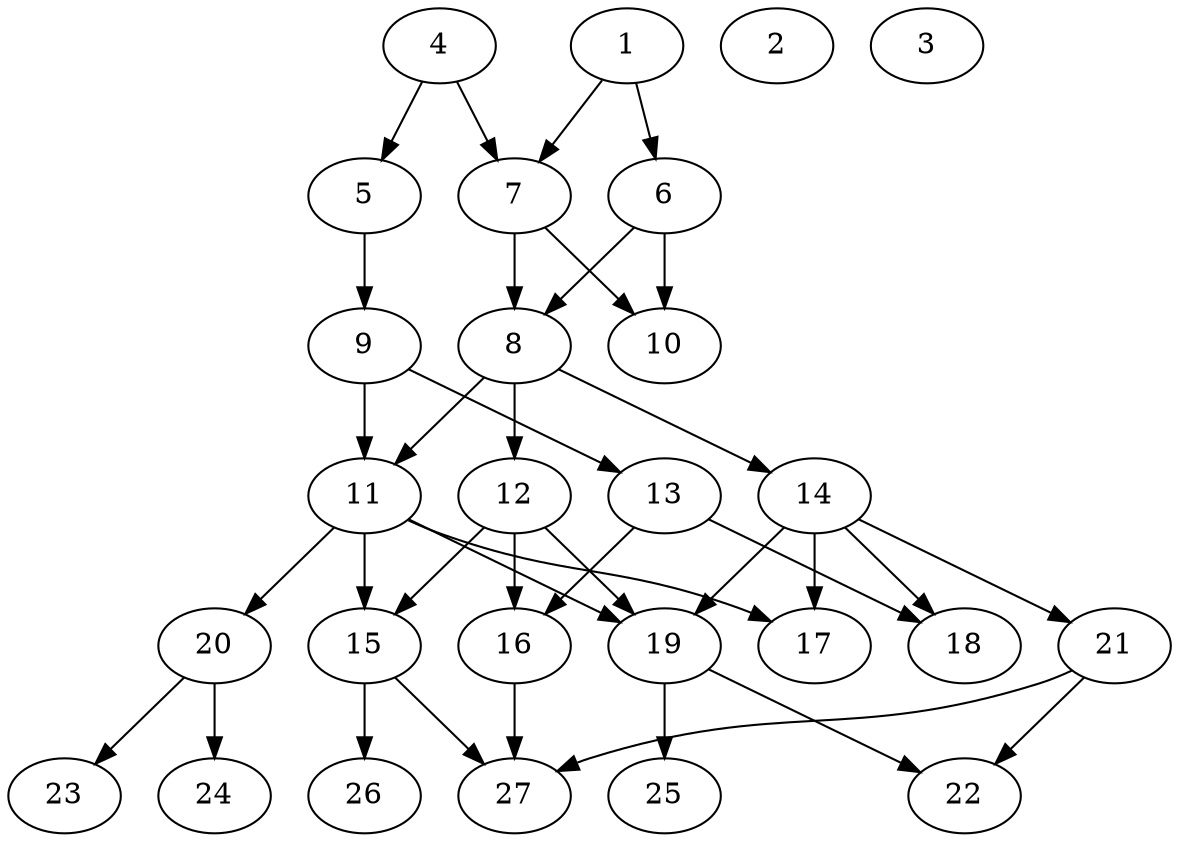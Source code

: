 // DAG (tier=2-normal, mode=compute, n=27, ccr=0.355, fat=0.597, density=0.544, regular=0.451, jump=0.199, mindata=524288, maxdata=8388608)
// DAG automatically generated by daggen at Sun Aug 24 16:33:33 2025
// /home/ermia/Project/Environments/daggen/bin/daggen --dot --ccr 0.355 --fat 0.597 --regular 0.451 --density 0.544 --jump 0.199 --mindata 524288 --maxdata 8388608 -n 27 
digraph G {
  1 [size="1066389456091035136", alpha="0.12", expect_size="533194728045517568"]
  1 -> 6 [size ="449850252460032"]
  1 -> 7 [size ="449850252460032"]
  2 [size="338364084275642368000", alpha="0.04", expect_size="169182042137821184000"]
  3 [size="502717785315475456000", alpha="0.11", expect_size="251358892657737728000"]
  4 [size="4145316695863260", alpha="0.13", expect_size="2072658347931630"]
  4 -> 5 [size ="96459605147648"]
  4 -> 7 [size ="96459605147648"]
  5 [size="1174372376415688704", alpha="0.08", expect_size="587186188207844352"]
  5 -> 9 [size ="467715974234112"]
  6 [size="899585258924308864", alpha="0.06", expect_size="449792629462154432"]
  6 -> 8 [size ="432814331789312"]
  6 -> 10 [size ="432814331789312"]
  7 [size="21255765243900300", alpha="0.00", expect_size="10627882621950150"]
  7 -> 8 [size ="542253042892800"]
  7 -> 10 [size ="542253042892800"]
  8 [size="943803072608721408", alpha="0.13", expect_size="471901536304360704"]
  8 -> 11 [size ="327365502697472"]
  8 -> 12 [size ="327365502697472"]
  8 -> 14 [size ="327365502697472"]
  9 [size="294740272576699826176", alpha="0.12", expect_size="147370136288349913088"]
  9 -> 11 [size ="354309644484608"]
  9 -> 13 [size ="354309644484608"]
  10 [size="427472943894839488", alpha="0.09", expect_size="213736471947419744"]
  11 [size="7913594003755553", alpha="0.17", expect_size="3956797001877776"]
  11 -> 15 [size ="150025564848128"]
  11 -> 17 [size ="150025564848128"]
  11 -> 19 [size ="150025564848128"]
  11 -> 20 [size ="150025564848128"]
  12 [size="57305302780870656000", alpha="0.07", expect_size="28652651390435328000"]
  12 -> 15 [size ="118910405836800"]
  12 -> 16 [size ="118910405836800"]
  12 -> 19 [size ="118910405836800"]
  13 [size="55677153010501287936", alpha="0.06", expect_size="27838576505250643968"]
  13 -> 16 [size ="116647293616128"]
  13 -> 18 [size ="116647293616128"]
  14 [size="1720555314818781", alpha="0.08", expect_size="860277657409390"]
  14 -> 17 [size ="122281779003392"]
  14 -> 18 [size ="122281779003392"]
  14 -> 19 [size ="122281779003392"]
  14 -> 21 [size ="122281779003392"]
  15 [size="121003631077155552", alpha="0.08", expect_size="60501815538577776"]
  15 -> 26 [size ="265232089874432"]
  15 -> 27 [size ="265232089874432"]
  16 [size="150614517538419", alpha="0.16", expect_size="75307258769209"]
  16 -> 27 [size ="5025413726208"]
  17 [size="71064948846886912000", alpha="0.20", expect_size="35532474423443456000"]
  18 [size="277238985240228", alpha="0.12", expect_size="138619492620114"]
  19 [size="130337531236784", alpha="0.09", expect_size="65168765618392"]
  19 -> 22 [size ="3698503712768"]
  19 -> 25 [size ="3698503712768"]
  20 [size="1180154758359416832", alpha="0.10", expect_size="590077379179708416"]
  20 -> 23 [size ="8934068846592"]
  20 -> 24 [size ="8934068846592"]
  21 [size="10635816952080274", alpha="0.03", expect_size="5317908476040137"]
  21 -> 22 [size ="298076778528768"]
  21 -> 27 [size ="298076778528768"]
  22 [size="145810643595821056000", alpha="0.05", expect_size="72905321797910528000"]
  23 [size="7371212802564438", alpha="0.09", expect_size="3685606401282219"]
  24 [size="4274458615970974", alpha="0.16", expect_size="2137229307985487"]
  25 [size="1180215030953022208", alpha="0.02", expect_size="590107515476511104"]
  26 [size="447031702989582630912", alpha="0.19", expect_size="223515851494791315456"]
  27 [size="219683006932694784", alpha="0.16", expect_size="109841503466347392"]
}
